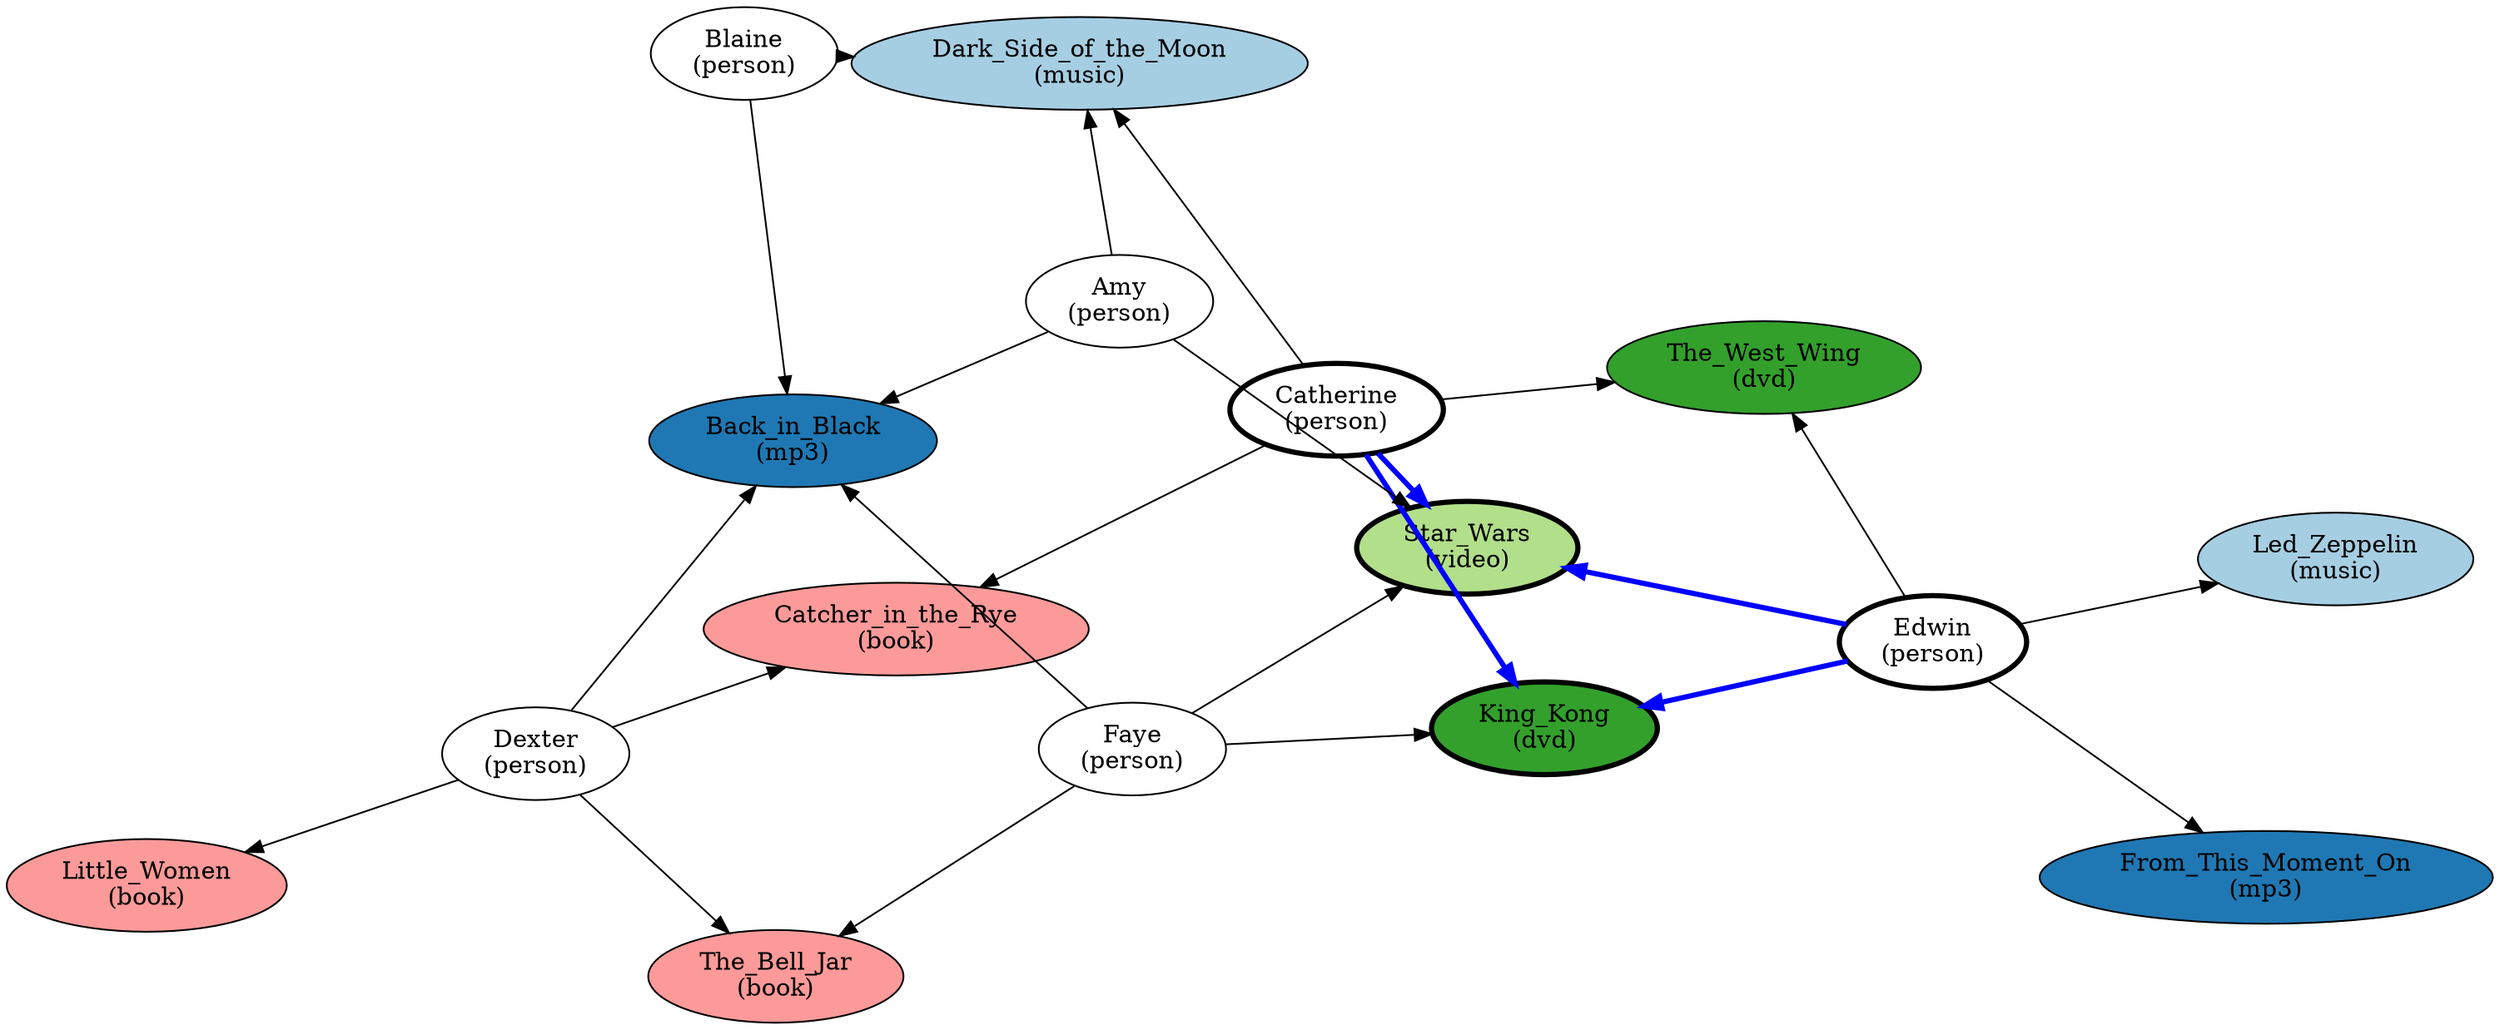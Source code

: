 digraph G {
layout=sfdp; overlap=prism; overlap_scaling=-3
node[colorscheme=paired8, style=filled, color=black]
"VIDEO1"[fillcolor= "3",label= "Star_Wars\n(video)",color= "blue",penwidth= "3"]
"MUSIC2"[fillcolor= "1",label= "Led_Zeppelin\n(music)",color= "",penwidth= "."]
"MUSIC1"[fillcolor= "1",label= "Dark_Side_of_the_Moon\n(music)",color= "",penwidth= "."]
"MP3B"[fillcolor= "2",label= "From_This_Moment_On\n(mp3)",color= "",penwidth= "."]
"MP3A"[fillcolor= "2",label= "Back_in_Black\n(mp3)",color= "",penwidth= "."]
"DVD2"[fillcolor= "4",label= "King_Kong\n(dvd)",color= "blue",penwidth= "3"]
"DVD1"[fillcolor= "4",label= "The_West_Wing\n(dvd)",color= "",penwidth= "."]
"BOOK3"[fillcolor= "5",label= "The_Bell_Jar\n(book)",color= "",penwidth= "."]
"BOOK2"[fillcolor= "5",label= "Little_Women\n(book)",color= "",penwidth= "."]
"BOOK1"[fillcolor= "5",label= "Catcher_in_the_Rye\n(book)",color= "",penwidth= "."]
"6"[fillcolor= "white",label= "Faye\n(person)",color= "",penwidth= "."]
"5"[fillcolor= "white",label= "Edwin\n(person)",color= "blue",penwidth= "3"]
"4"[fillcolor= "white",label= "Dexter\n(person)",color= "",penwidth= "."]
"3"[fillcolor= "white",label= "Catherine\n(person)",color= "blue",penwidth= "3"]
"2"[fillcolor= "white",label= "Blaine\n(person)",color= "",penwidth= "."]
"1"[fillcolor= "white",label= "Amy\n(person)",color= "",penwidth= "."]
"1" -> "MP3A"[color= "",penwidth= "."]
"1" -> "MUSIC1"[color= "",penwidth= "."]
"1" -> "VIDEO1"[color= "",penwidth= "."]
"2" -> "MP3A"[color= "",penwidth= "."]
"2" -> "MUSIC1"[color= "",penwidth= "."]
"3" -> "BOOK1"[color= "",penwidth= "."]
"3" -> "DVD1"[color= "",penwidth= "."]
"3" -> "DVD2"[color= "blue",penwidth= "3"]
"3" -> "MUSIC1"[color= "",penwidth= "."]
"3" -> "VIDEO1"[color= "blue",penwidth= "3"]
"4" -> "BOOK1"[color= "",penwidth= "."]
"4" -> "BOOK2"[color= "",penwidth= "."]
"4" -> "BOOK3"[color= "",penwidth= "."]
"4" -> "MP3A"[color= "",penwidth= "."]
"5" -> "DVD1"[color= "",penwidth= "."]
"5" -> "DVD2"[color= "blue",penwidth= "3"]
"5" -> "MP3B"[color= "",penwidth= "."]
"5" -> "MUSIC2"[color= "",penwidth= "."]
"5" -> "VIDEO1"[color= "blue",penwidth= "3"]
"6" -> "BOOK3"[color= "",penwidth= "."]
"6" -> "DVD2"[color= "",penwidth= "."]
"6" -> "MP3A"[color= "",penwidth= "."]
"6" -> "VIDEO1"[color= "",penwidth= "."]
}

